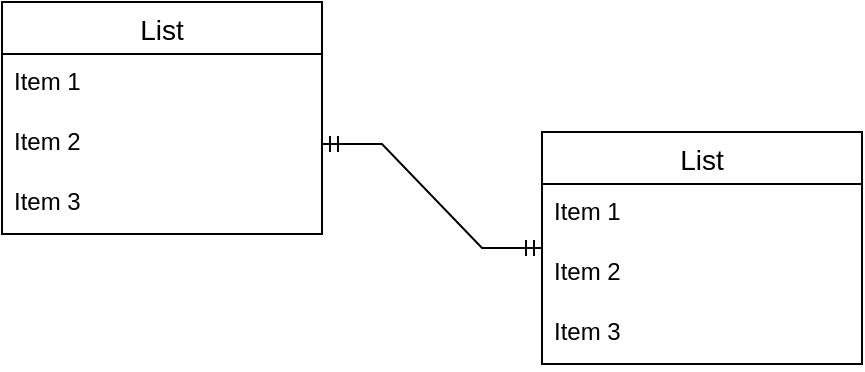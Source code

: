<mxfile version="18.1.3" type="github"><diagram id="3lNjR7TKLT_ADghJOba9" name="Page-1"><mxGraphModel dx="1038" dy="547" grid="1" gridSize="10" guides="1" tooltips="1" connect="1" arrows="1" fold="1" page="1" pageScale="1" pageWidth="850" pageHeight="1100" math="0" shadow="0"><root><mxCell id="0"/><mxCell id="1" parent="0"/><mxCell id="sol-rUS1TwzbucaQN2Vw-14" value="List" style="swimlane;fontStyle=0;childLayout=stackLayout;horizontal=1;startSize=26;horizontalStack=0;resizeParent=1;resizeParentMax=0;resizeLast=0;collapsible=1;marginBottom=0;align=center;fontSize=14;" vertex="1" parent="1"><mxGeometry x="120" y="110" width="160" height="116" as="geometry"/></mxCell><mxCell id="sol-rUS1TwzbucaQN2Vw-15" value="Item 1" style="text;strokeColor=none;fillColor=none;spacingLeft=4;spacingRight=4;overflow=hidden;rotatable=0;points=[[0,0.5],[1,0.5]];portConstraint=eastwest;fontSize=12;" vertex="1" parent="sol-rUS1TwzbucaQN2Vw-14"><mxGeometry y="26" width="160" height="30" as="geometry"/></mxCell><mxCell id="sol-rUS1TwzbucaQN2Vw-16" value="Item 2" style="text;strokeColor=none;fillColor=none;spacingLeft=4;spacingRight=4;overflow=hidden;rotatable=0;points=[[0,0.5],[1,0.5]];portConstraint=eastwest;fontSize=12;" vertex="1" parent="sol-rUS1TwzbucaQN2Vw-14"><mxGeometry y="56" width="160" height="30" as="geometry"/></mxCell><mxCell id="sol-rUS1TwzbucaQN2Vw-17" value="Item 3" style="text;strokeColor=none;fillColor=none;spacingLeft=4;spacingRight=4;overflow=hidden;rotatable=0;points=[[0,0.5],[1,0.5]];portConstraint=eastwest;fontSize=12;" vertex="1" parent="sol-rUS1TwzbucaQN2Vw-14"><mxGeometry y="86" width="160" height="30" as="geometry"/></mxCell><mxCell id="sol-rUS1TwzbucaQN2Vw-18" value="" style="edgeStyle=entityRelationEdgeStyle;fontSize=12;html=1;endArrow=ERmandOne;startArrow=ERmandOne;rounded=0;exitX=1;exitY=0.5;exitDx=0;exitDy=0;" edge="1" parent="1" source="sol-rUS1TwzbucaQN2Vw-16" target="sol-rUS1TwzbucaQN2Vw-19"><mxGeometry width="100" height="100" relative="1" as="geometry"><mxPoint x="370" y="330" as="sourcePoint"/><mxPoint x="470" y="230" as="targetPoint"/></mxGeometry></mxCell><mxCell id="sol-rUS1TwzbucaQN2Vw-19" value="List" style="swimlane;fontStyle=0;childLayout=stackLayout;horizontal=1;startSize=26;horizontalStack=0;resizeParent=1;resizeParentMax=0;resizeLast=0;collapsible=1;marginBottom=0;align=center;fontSize=14;" vertex="1" parent="1"><mxGeometry x="390" y="175" width="160" height="116" as="geometry"/></mxCell><mxCell id="sol-rUS1TwzbucaQN2Vw-20" value="Item 1" style="text;strokeColor=none;fillColor=none;spacingLeft=4;spacingRight=4;overflow=hidden;rotatable=0;points=[[0,0.5],[1,0.5]];portConstraint=eastwest;fontSize=12;" vertex="1" parent="sol-rUS1TwzbucaQN2Vw-19"><mxGeometry y="26" width="160" height="30" as="geometry"/></mxCell><mxCell id="sol-rUS1TwzbucaQN2Vw-21" value="Item 2" style="text;strokeColor=none;fillColor=none;spacingLeft=4;spacingRight=4;overflow=hidden;rotatable=0;points=[[0,0.5],[1,0.5]];portConstraint=eastwest;fontSize=12;" vertex="1" parent="sol-rUS1TwzbucaQN2Vw-19"><mxGeometry y="56" width="160" height="30" as="geometry"/></mxCell><mxCell id="sol-rUS1TwzbucaQN2Vw-22" value="Item 3" style="text;strokeColor=none;fillColor=none;spacingLeft=4;spacingRight=4;overflow=hidden;rotatable=0;points=[[0,0.5],[1,0.5]];portConstraint=eastwest;fontSize=12;" vertex="1" parent="sol-rUS1TwzbucaQN2Vw-19"><mxGeometry y="86" width="160" height="30" as="geometry"/></mxCell></root></mxGraphModel></diagram></mxfile>